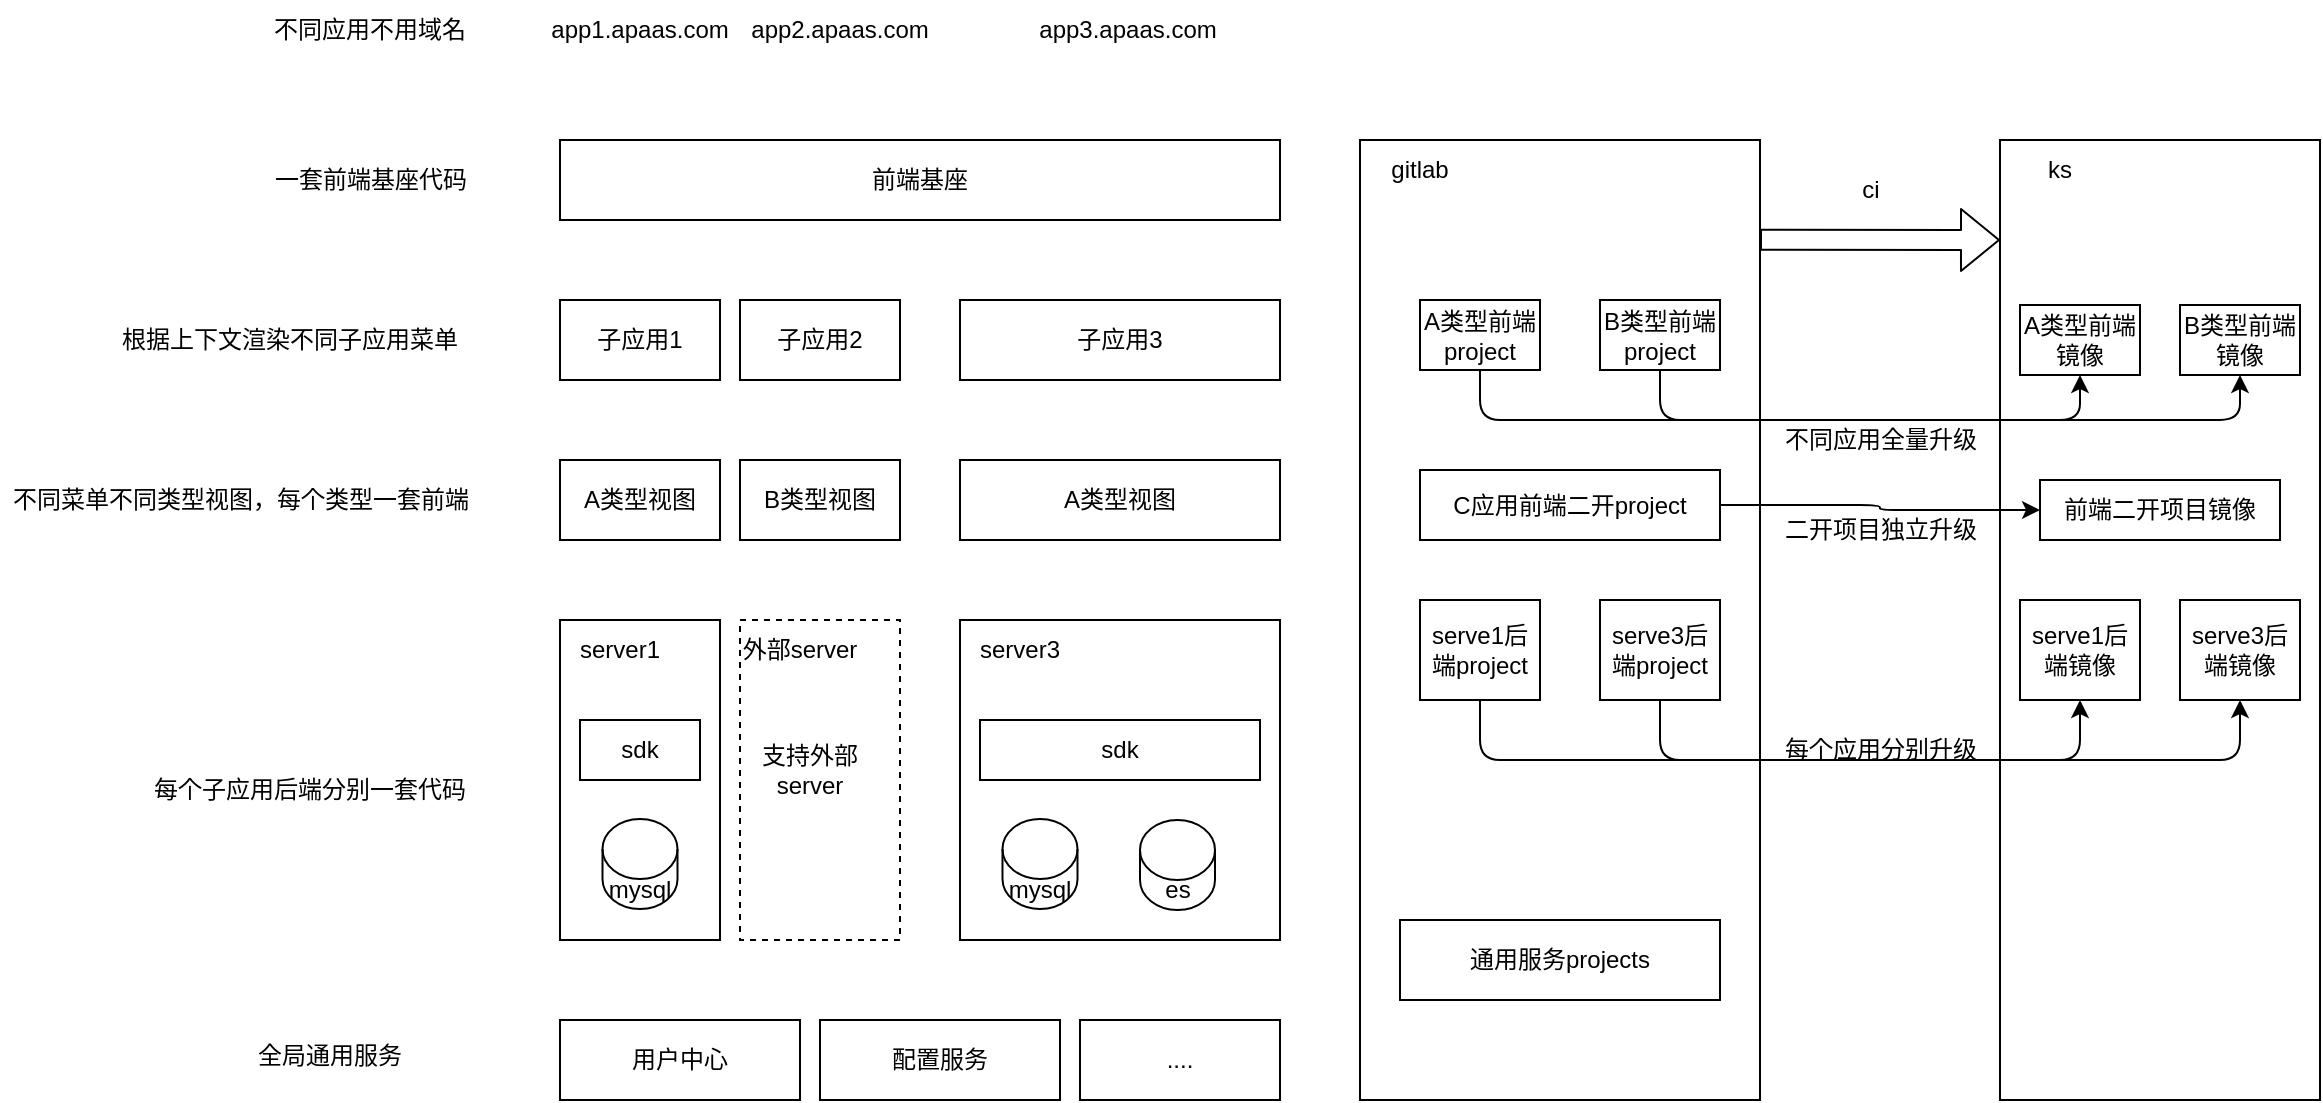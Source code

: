 <mxfile version="15.8.7" type="device"><diagram id="Ms36uCA2ap8gD4sDQQP9" name="第 1 页"><mxGraphModel dx="2245" dy="761" grid="1" gridSize="10" guides="1" tooltips="1" connect="1" arrows="1" fold="1" page="1" pageScale="1" pageWidth="827" pageHeight="1169" math="0" shadow="0"><root><mxCell id="0"/><mxCell id="1" parent="0"/><mxCell id="53" value="" style="group" parent="1" vertex="1" connectable="0"><mxGeometry x="880" y="200" width="160" height="480" as="geometry"/></mxCell><mxCell id="41" value="" style="rounded=0;whiteSpace=wrap;html=1;" parent="53" vertex="1"><mxGeometry width="160" height="480" as="geometry"/></mxCell><mxCell id="43" value="A类型前端镜像" style="rounded=0;whiteSpace=wrap;html=1;" parent="53" vertex="1"><mxGeometry x="10" y="82.5" width="60" height="35" as="geometry"/></mxCell><mxCell id="44" value="B类型前端镜像" style="rounded=0;whiteSpace=wrap;html=1;" parent="53" vertex="1"><mxGeometry x="90" y="82.5" width="60" height="35" as="geometry"/></mxCell><mxCell id="45" value="serve1后端镜像" style="rounded=0;whiteSpace=wrap;html=1;" parent="53" vertex="1"><mxGeometry x="10" y="230" width="60" height="50" as="geometry"/></mxCell><mxCell id="46" value="serve3后端镜像" style="rounded=0;whiteSpace=wrap;html=1;" parent="53" vertex="1"><mxGeometry x="90" y="230" width="60" height="50" as="geometry"/></mxCell><mxCell id="42" value="ks" style="text;html=1;strokeColor=none;fillColor=none;align=center;verticalAlign=middle;whiteSpace=wrap;rounded=0;" parent="53" vertex="1"><mxGeometry width="60" height="30" as="geometry"/></mxCell><mxCell id="67" value="前端二开项目镜像" style="rounded=0;whiteSpace=wrap;html=1;" parent="53" vertex="1"><mxGeometry x="20" y="170" width="120" height="30" as="geometry"/></mxCell><mxCell id="2" value="前端基座" style="rounded=0;whiteSpace=wrap;html=1;" parent="1" vertex="1"><mxGeometry x="160" y="200" width="360" height="40" as="geometry"/></mxCell><mxCell id="3" value="一套前端基座代码" style="text;html=1;align=center;verticalAlign=middle;resizable=0;points=[];autosize=1;strokeColor=none;fillColor=none;" parent="1" vertex="1"><mxGeometry x="5" y="205" width="120" height="30" as="geometry"/></mxCell><mxCell id="11" value="" style="rounded=0;whiteSpace=wrap;html=1;" parent="1" vertex="1"><mxGeometry x="160" y="440" width="80" height="160" as="geometry"/></mxCell><mxCell id="12" value="每个子应用后端分别一套代码" style="text;html=1;strokeColor=none;fillColor=none;align=center;verticalAlign=middle;whiteSpace=wrap;rounded=0;" parent="1" vertex="1"><mxGeometry x="-50" y="509.5" width="170" height="30" as="geometry"/></mxCell><mxCell id="13" value="server1" style="text;html=1;strokeColor=none;fillColor=none;align=center;verticalAlign=middle;whiteSpace=wrap;rounded=0;" parent="1" vertex="1"><mxGeometry x="160" y="440" width="60" height="30" as="geometry"/></mxCell><mxCell id="14" value="sdk" style="rounded=0;whiteSpace=wrap;html=1;" parent="1" vertex="1"><mxGeometry x="170" y="490" width="60" height="30" as="geometry"/></mxCell><mxCell id="15" value="mysql" style="shape=cylinder3;whiteSpace=wrap;html=1;boundedLbl=1;backgroundOutline=1;size=15;" parent="1" vertex="1"><mxGeometry x="181.25" y="539.5" width="37.5" height="45" as="geometry"/></mxCell><mxCell id="21" value="" style="rounded=0;whiteSpace=wrap;html=1;" parent="1" vertex="1"><mxGeometry x="360" y="440" width="160" height="160" as="geometry"/></mxCell><mxCell id="22" value="server3" style="text;html=1;strokeColor=none;fillColor=none;align=center;verticalAlign=middle;whiteSpace=wrap;rounded=0;" parent="1" vertex="1"><mxGeometry x="360" y="440" width="60" height="30" as="geometry"/></mxCell><mxCell id="23" value="sdk" style="rounded=0;whiteSpace=wrap;html=1;" parent="1" vertex="1"><mxGeometry x="370" y="490" width="140" height="30" as="geometry"/></mxCell><mxCell id="24" value="mysql" style="shape=cylinder3;whiteSpace=wrap;html=1;boundedLbl=1;backgroundOutline=1;size=15;" parent="1" vertex="1"><mxGeometry x="381.25" y="539.5" width="37.5" height="45" as="geometry"/></mxCell><mxCell id="25" value="es" style="shape=cylinder3;whiteSpace=wrap;html=1;boundedLbl=1;backgroundOutline=1;size=15;" parent="1" vertex="1"><mxGeometry x="450" y="540" width="37.5" height="45" as="geometry"/></mxCell><mxCell id="26" value="" style="rounded=0;whiteSpace=wrap;html=1;dashed=1;" parent="1" vertex="1"><mxGeometry x="250" y="440" width="80" height="160" as="geometry"/></mxCell><mxCell id="27" value="外部server" style="text;html=1;strokeColor=none;fillColor=none;align=center;verticalAlign=middle;whiteSpace=wrap;rounded=0;" parent="1" vertex="1"><mxGeometry x="250" y="440" width="60" height="30" as="geometry"/></mxCell><mxCell id="28" value="支持外部server" style="text;html=1;strokeColor=none;fillColor=none;align=center;verticalAlign=middle;whiteSpace=wrap;rounded=0;" parent="1" vertex="1"><mxGeometry x="255" y="500" width="60" height="30" as="geometry"/></mxCell><mxCell id="29" value="用户中心" style="rounded=0;whiteSpace=wrap;html=1;" parent="1" vertex="1"><mxGeometry x="160" y="640" width="120" height="40" as="geometry"/></mxCell><mxCell id="30" value="配置服务" style="rounded=0;whiteSpace=wrap;html=1;" parent="1" vertex="1"><mxGeometry x="290" y="640" width="120" height="40" as="geometry"/></mxCell><mxCell id="31" value="...." style="rounded=0;whiteSpace=wrap;html=1;" parent="1" vertex="1"><mxGeometry x="420" y="640" width="100" height="40" as="geometry"/></mxCell><mxCell id="33" value="全局通用服务" style="text;html=1;strokeColor=none;fillColor=none;align=center;verticalAlign=middle;whiteSpace=wrap;rounded=0;" parent="1" vertex="1"><mxGeometry x="-30" y="645" width="150" height="25" as="geometry"/></mxCell><mxCell id="34" value="" style="rounded=0;whiteSpace=wrap;html=1;" parent="1" vertex="1"><mxGeometry x="560" y="200" width="200" height="480" as="geometry"/></mxCell><mxCell id="50" style="edgeStyle=orthogonalEdgeStyle;html=1;entryX=0.5;entryY=1;entryDx=0;entryDy=0;" parent="1" source="35" target="43" edge="1"><mxGeometry relative="1" as="geometry"><Array as="points"><mxPoint x="620" y="340"/><mxPoint x="920" y="340"/></Array></mxGeometry></mxCell><mxCell id="35" value="A类型前端project" style="rounded=0;whiteSpace=wrap;html=1;" parent="1" vertex="1"><mxGeometry x="590" y="280" width="60" height="35" as="geometry"/></mxCell><mxCell id="51" style="edgeStyle=orthogonalEdgeStyle;html=1;entryX=0.5;entryY=1;entryDx=0;entryDy=0;" parent="1" source="36" target="44" edge="1"><mxGeometry relative="1" as="geometry"><Array as="points"><mxPoint x="710" y="340"/><mxPoint x="1000" y="340"/></Array></mxGeometry></mxCell><mxCell id="36" value="B类型前端project" style="rounded=0;whiteSpace=wrap;html=1;" parent="1" vertex="1"><mxGeometry x="680" y="280" width="60" height="35" as="geometry"/></mxCell><mxCell id="47" style="edgeStyle=orthogonalEdgeStyle;html=1;entryX=0.5;entryY=1;entryDx=0;entryDy=0;exitX=0.5;exitY=1;exitDx=0;exitDy=0;" parent="1" source="37" target="45" edge="1"><mxGeometry relative="1" as="geometry"><Array as="points"><mxPoint x="620" y="510"/><mxPoint x="920" y="510"/></Array></mxGeometry></mxCell><mxCell id="37" value="serve1后端project" style="rounded=0;whiteSpace=wrap;html=1;" parent="1" vertex="1"><mxGeometry x="590" y="430" width="60" height="50" as="geometry"/></mxCell><mxCell id="48" style="edgeStyle=orthogonalEdgeStyle;html=1;entryX=0.5;entryY=1;entryDx=0;entryDy=0;exitX=0.5;exitY=1;exitDx=0;exitDy=0;" parent="1" source="38" target="46" edge="1"><mxGeometry relative="1" as="geometry"><Array as="points"><mxPoint x="710" y="510"/><mxPoint x="1000" y="510"/></Array></mxGeometry></mxCell><mxCell id="38" value="serve3后端project" style="rounded=0;whiteSpace=wrap;html=1;" parent="1" vertex="1"><mxGeometry x="680" y="430" width="60" height="50" as="geometry"/></mxCell><mxCell id="39" value="通用服务projects" style="rounded=0;whiteSpace=wrap;html=1;" parent="1" vertex="1"><mxGeometry x="580" y="590" width="160" height="40" as="geometry"/></mxCell><mxCell id="40" value="gitlab" style="text;html=1;strokeColor=none;fillColor=none;align=center;verticalAlign=middle;whiteSpace=wrap;rounded=0;" parent="1" vertex="1"><mxGeometry x="560" y="200" width="60" height="30" as="geometry"/></mxCell><mxCell id="49" value="每个应用分别升级" style="text;html=1;align=center;verticalAlign=middle;resizable=0;points=[];autosize=1;strokeColor=none;fillColor=none;" parent="1" vertex="1"><mxGeometry x="760" y="490" width="120" height="30" as="geometry"/></mxCell><mxCell id="52" value="不同应用全量升级" style="text;html=1;align=center;verticalAlign=middle;resizable=0;points=[];autosize=1;strokeColor=none;fillColor=none;" parent="1" vertex="1"><mxGeometry x="760" y="335" width="120" height="30" as="geometry"/></mxCell><mxCell id="54" value="app1.apaas.com" style="text;html=1;strokeColor=none;fillColor=none;align=center;verticalAlign=middle;whiteSpace=wrap;rounded=0;" parent="1" vertex="1"><mxGeometry x="170" y="130" width="60" height="30" as="geometry"/></mxCell><mxCell id="55" value="app2.apaas.com" style="text;html=1;strokeColor=none;fillColor=none;align=center;verticalAlign=middle;whiteSpace=wrap;rounded=0;" parent="1" vertex="1"><mxGeometry x="270" y="130" width="60" height="30" as="geometry"/></mxCell><mxCell id="56" value="app3.apaas.com" style="text;html=1;strokeColor=none;fillColor=none;align=center;verticalAlign=middle;whiteSpace=wrap;rounded=0;" parent="1" vertex="1"><mxGeometry x="414" y="130" width="60" height="30" as="geometry"/></mxCell><mxCell id="57" value="不同应用不用域名" style="text;html=1;strokeColor=none;fillColor=none;align=center;verticalAlign=middle;whiteSpace=wrap;rounded=0;" parent="1" vertex="1"><mxGeometry x="10" y="130" width="110" height="30" as="geometry"/></mxCell><mxCell id="68" style="edgeStyle=orthogonalEdgeStyle;html=1;entryX=0;entryY=0.5;entryDx=0;entryDy=0;" parent="1" source="66" target="67" edge="1"><mxGeometry relative="1" as="geometry"/></mxCell><mxCell id="66" value="C应用前端二开project" style="rounded=0;whiteSpace=wrap;html=1;" parent="1" vertex="1"><mxGeometry x="590" y="365" width="150" height="35" as="geometry"/></mxCell><mxCell id="69" value="二开项目独立升级" style="text;html=1;align=center;verticalAlign=middle;resizable=0;points=[];autosize=1;strokeColor=none;fillColor=none;" parent="1" vertex="1"><mxGeometry x="760" y="380" width="120" height="30" as="geometry"/></mxCell><mxCell id="70" value="" style="shape=flexArrow;endArrow=classic;html=1;exitX=1;exitY=0.104;exitDx=0;exitDy=0;exitPerimeter=0;" parent="1" source="34" edge="1"><mxGeometry width="50" height="50" relative="1" as="geometry"><mxPoint x="790" y="260" as="sourcePoint"/><mxPoint x="880" y="250" as="targetPoint"/></mxGeometry></mxCell><mxCell id="71" value="ci" style="text;html=1;align=center;verticalAlign=middle;resizable=0;points=[];autosize=1;strokeColor=none;fillColor=none;" parent="1" vertex="1"><mxGeometry x="800" y="210" width="30" height="30" as="geometry"/></mxCell><mxCell id="4" value="A类型视图" style="rounded=0;whiteSpace=wrap;html=1;" parent="1" vertex="1"><mxGeometry x="160" y="360" width="80" height="40" as="geometry"/></mxCell><mxCell id="5" value="B类型视图" style="rounded=0;whiteSpace=wrap;html=1;" parent="1" vertex="1"><mxGeometry x="250" y="360" width="80" height="40" as="geometry"/></mxCell><mxCell id="6" value="不同菜单不同类型视图，每个类型一套前端" style="text;html=1;align=center;verticalAlign=middle;resizable=0;points=[];autosize=1;strokeColor=none;fillColor=none;" parent="1" vertex="1"><mxGeometry x="-120" y="370" width="240" height="20" as="geometry"/></mxCell><mxCell id="63" value="A类型视图" style="rounded=0;whiteSpace=wrap;html=1;" parent="1" vertex="1"><mxGeometry x="360" y="360" width="160" height="40" as="geometry"/></mxCell><mxCell id="7" value="子应用1" style="rounded=0;whiteSpace=wrap;html=1;" parent="1" vertex="1"><mxGeometry x="160" y="280" width="80" height="40" as="geometry"/></mxCell><mxCell id="8" value="子应用2" style="rounded=0;whiteSpace=wrap;html=1;" parent="1" vertex="1"><mxGeometry x="250" y="280" width="80" height="40" as="geometry"/></mxCell><mxCell id="9" value="子应用3" style="rounded=0;whiteSpace=wrap;html=1;" parent="1" vertex="1"><mxGeometry x="360" y="280" width="160" height="40" as="geometry"/></mxCell><mxCell id="10" value="根据上下文渲染不同子应用菜单" style="text;html=1;strokeColor=none;fillColor=none;align=center;verticalAlign=middle;whiteSpace=wrap;rounded=0;" parent="1" vertex="1"><mxGeometry x="-75" y="285" width="200" height="30" as="geometry"/></mxCell></root></mxGraphModel></diagram></mxfile>